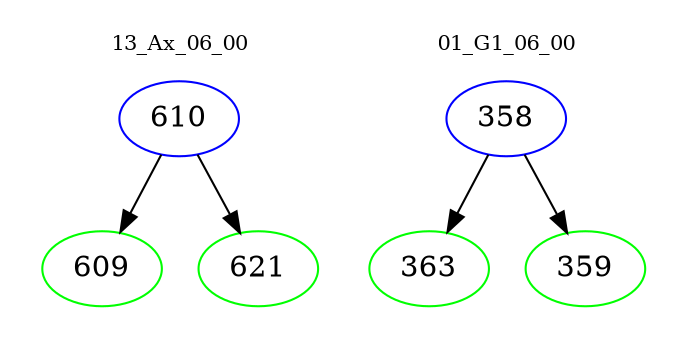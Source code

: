 digraph{
subgraph cluster_0 {
color = white
label = "13_Ax_06_00";
fontsize=10;
T0_610 [label="610", color="blue"]
T0_610 -> T0_609 [color="black"]
T0_609 [label="609", color="green"]
T0_610 -> T0_621 [color="black"]
T0_621 [label="621", color="green"]
}
subgraph cluster_1 {
color = white
label = "01_G1_06_00";
fontsize=10;
T1_358 [label="358", color="blue"]
T1_358 -> T1_363 [color="black"]
T1_363 [label="363", color="green"]
T1_358 -> T1_359 [color="black"]
T1_359 [label="359", color="green"]
}
}
